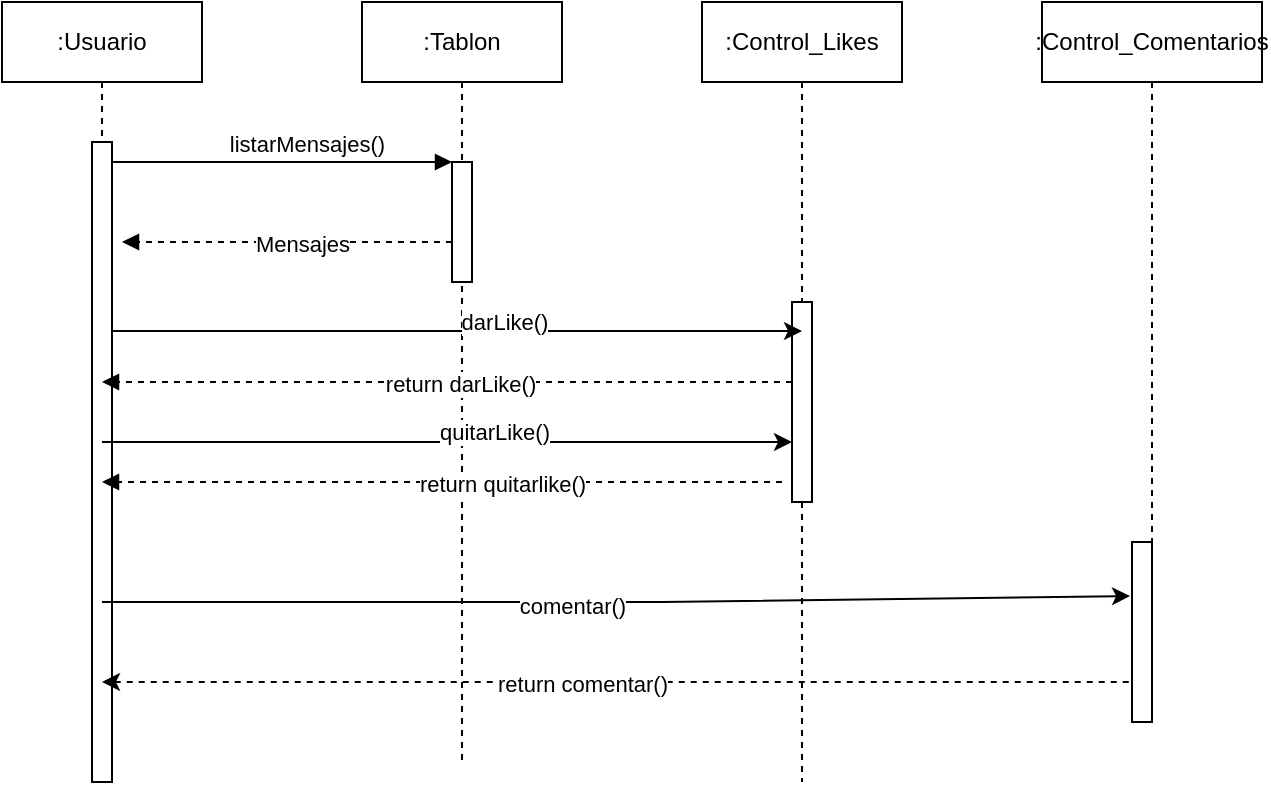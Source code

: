 <mxfile version="21.3.7" type="google">
  <diagram name="Page-1" id="2YBvvXClWsGukQMizWep">
    <mxGraphModel grid="1" page="1" gridSize="10" guides="1" tooltips="1" connect="1" arrows="1" fold="1" pageScale="1" pageWidth="850" pageHeight="1100" math="0" shadow="0">
      <root>
        <mxCell id="0" />
        <mxCell id="1" parent="0" />
        <mxCell id="aM9ryv3xv72pqoxQDRHE-1" value=":Usuario" style="shape=umlLifeline;perimeter=lifelinePerimeter;whiteSpace=wrap;html=1;container=0;dropTarget=0;collapsible=0;recursiveResize=0;outlineConnect=0;portConstraint=eastwest;newEdgeStyle={&quot;edgeStyle&quot;:&quot;elbowEdgeStyle&quot;,&quot;elbow&quot;:&quot;vertical&quot;,&quot;curved&quot;:0,&quot;rounded&quot;:0};" vertex="1" parent="1">
          <mxGeometry x="40" y="40" width="100" height="390" as="geometry" />
        </mxCell>
        <mxCell id="aM9ryv3xv72pqoxQDRHE-2" value="" style="html=1;points=[];perimeter=orthogonalPerimeter;outlineConnect=0;targetShapes=umlLifeline;portConstraint=eastwest;newEdgeStyle={&quot;edgeStyle&quot;:&quot;elbowEdgeStyle&quot;,&quot;elbow&quot;:&quot;vertical&quot;,&quot;curved&quot;:0,&quot;rounded&quot;:0};" vertex="1" parent="aM9ryv3xv72pqoxQDRHE-1">
          <mxGeometry x="45" y="70" width="10" height="320" as="geometry" />
        </mxCell>
        <mxCell id="aM9ryv3xv72pqoxQDRHE-5" value=":Tablon" style="shape=umlLifeline;perimeter=lifelinePerimeter;whiteSpace=wrap;html=1;container=0;dropTarget=0;collapsible=0;recursiveResize=0;outlineConnect=0;portConstraint=eastwest;newEdgeStyle={&quot;edgeStyle&quot;:&quot;elbowEdgeStyle&quot;,&quot;elbow&quot;:&quot;vertical&quot;,&quot;curved&quot;:0,&quot;rounded&quot;:0};" vertex="1" parent="1">
          <mxGeometry x="220" y="40" width="100" height="380" as="geometry" />
        </mxCell>
        <mxCell id="aM9ryv3xv72pqoxQDRHE-6" value="" style="html=1;points=[];perimeter=orthogonalPerimeter;outlineConnect=0;targetShapes=umlLifeline;portConstraint=eastwest;newEdgeStyle={&quot;edgeStyle&quot;:&quot;elbowEdgeStyle&quot;,&quot;elbow&quot;:&quot;vertical&quot;,&quot;curved&quot;:0,&quot;rounded&quot;:0};" vertex="1" parent="aM9ryv3xv72pqoxQDRHE-5">
          <mxGeometry x="45" y="80" width="10" height="60" as="geometry" />
        </mxCell>
        <mxCell id="aM9ryv3xv72pqoxQDRHE-7" value="&lt;span style=&quot;white-space: pre;&quot;&gt;&#x9;&lt;/span&gt;listarMensajes()" style="html=1;verticalAlign=bottom;endArrow=block;edgeStyle=elbowEdgeStyle;elbow=vertical;curved=0;rounded=0;" edge="1" parent="1" source="aM9ryv3xv72pqoxQDRHE-2" target="aM9ryv3xv72pqoxQDRHE-6">
          <mxGeometry relative="1" as="geometry">
            <mxPoint x="195" y="130" as="sourcePoint" />
            <Array as="points">
              <mxPoint x="180" y="120" />
            </Array>
          </mxGeometry>
        </mxCell>
        <mxCell id="aM9ryv3xv72pqoxQDRHE-9" value="Mensajes" style="html=1;verticalAlign=bottom;endArrow=block;edgeStyle=elbowEdgeStyle;elbow=vertical;curved=0;rounded=0;dashed=1;" edge="1" parent="1" source="aM9ryv3xv72pqoxQDRHE-6">
          <mxGeometry x="-0.091" y="10" relative="1" as="geometry">
            <mxPoint x="175" y="160" as="sourcePoint" />
            <Array as="points">
              <mxPoint x="190" y="160" />
            </Array>
            <mxPoint x="100" y="160" as="targetPoint" />
            <mxPoint as="offset" />
          </mxGeometry>
        </mxCell>
        <mxCell id="4AtdyHjOsjerFDnHxbcK-2" value=":Control_Comentarios" style="shape=umlLifeline;perimeter=lifelinePerimeter;whiteSpace=wrap;html=1;container=0;dropTarget=0;collapsible=0;recursiveResize=0;outlineConnect=0;portConstraint=eastwest;newEdgeStyle={&quot;edgeStyle&quot;:&quot;elbowEdgeStyle&quot;,&quot;elbow&quot;:&quot;vertical&quot;,&quot;curved&quot;:0,&quot;rounded&quot;:0};" vertex="1" parent="1">
          <mxGeometry x="560" y="40" width="110" height="360" as="geometry" />
        </mxCell>
        <mxCell id="4AtdyHjOsjerFDnHxbcK-3" value="" style="html=1;points=[];perimeter=orthogonalPerimeter;outlineConnect=0;targetShapes=umlLifeline;portConstraint=eastwest;newEdgeStyle={&quot;edgeStyle&quot;:&quot;elbowEdgeStyle&quot;,&quot;elbow&quot;:&quot;vertical&quot;,&quot;curved&quot;:0,&quot;rounded&quot;:0};" vertex="1" parent="4AtdyHjOsjerFDnHxbcK-2">
          <mxGeometry x="45" y="270" width="10" height="90" as="geometry" />
        </mxCell>
        <mxCell id="4AtdyHjOsjerFDnHxbcK-4" value=":Control_Likes" style="shape=umlLifeline;perimeter=lifelinePerimeter;whiteSpace=wrap;html=1;container=0;dropTarget=0;collapsible=0;recursiveResize=0;outlineConnect=0;portConstraint=eastwest;newEdgeStyle={&quot;edgeStyle&quot;:&quot;elbowEdgeStyle&quot;,&quot;elbow&quot;:&quot;vertical&quot;,&quot;curved&quot;:0,&quot;rounded&quot;:0};" vertex="1" parent="1">
          <mxGeometry x="390" y="40" width="100" height="390" as="geometry" />
        </mxCell>
        <mxCell id="4AtdyHjOsjerFDnHxbcK-5" value="" style="html=1;points=[];perimeter=orthogonalPerimeter;outlineConnect=0;targetShapes=umlLifeline;portConstraint=eastwest;newEdgeStyle={&quot;edgeStyle&quot;:&quot;elbowEdgeStyle&quot;,&quot;elbow&quot;:&quot;vertical&quot;,&quot;curved&quot;:0,&quot;rounded&quot;:0};" vertex="1" parent="4AtdyHjOsjerFDnHxbcK-4">
          <mxGeometry x="45" y="150" width="10" height="100" as="geometry" />
        </mxCell>
        <mxCell id="4AtdyHjOsjerFDnHxbcK-8" value="" style="endArrow=classic;html=1;strokeWidth=1;rounded=0;endFill=1;" edge="1" parent="1">
          <mxGeometry width="50" height="50" relative="1" as="geometry">
            <mxPoint x="90" y="260" as="sourcePoint" />
            <mxPoint x="435" y="260" as="targetPoint" />
          </mxGeometry>
        </mxCell>
        <mxCell id="4AtdyHjOsjerFDnHxbcK-9" value="quitarLike()" style="edgeLabel;html=1;align=center;verticalAlign=middle;resizable=0;points=[];" connectable="0" vertex="1" parent="4AtdyHjOsjerFDnHxbcK-8">
          <mxGeometry x="0.283" y="2" relative="1" as="geometry">
            <mxPoint x="-26" y="-3" as="offset" />
          </mxGeometry>
        </mxCell>
        <mxCell id="4AtdyHjOsjerFDnHxbcK-10" value="return darLike()" style="html=1;verticalAlign=bottom;endArrow=block;edgeStyle=elbowEdgeStyle;elbow=vertical;curved=0;rounded=0;dashed=1;" edge="1" parent="1" source="4AtdyHjOsjerFDnHxbcK-5">
          <mxGeometry x="-0.03" y="10" relative="1" as="geometry">
            <mxPoint x="255" y="230" as="sourcePoint" />
            <Array as="points">
              <mxPoint x="180" y="230" />
            </Array>
            <mxPoint x="90" y="230" as="targetPoint" />
            <mxPoint x="1" as="offset" />
          </mxGeometry>
        </mxCell>
        <mxCell id="4AtdyHjOsjerFDnHxbcK-11" value="return quitarlike()" style="html=1;verticalAlign=bottom;endArrow=block;edgeStyle=elbowEdgeStyle;elbow=vertical;curved=0;rounded=0;dashed=1;" edge="1" parent="1">
          <mxGeometry x="-0.176" y="10" relative="1" as="geometry">
            <mxPoint x="430" y="280" as="sourcePoint" />
            <Array as="points">
              <mxPoint x="180" y="280" />
            </Array>
            <mxPoint x="90" y="280" as="targetPoint" />
            <mxPoint as="offset" />
          </mxGeometry>
        </mxCell>
        <mxCell id="4AtdyHjOsjerFDnHxbcK-12" value="" style="endArrow=classic;html=1;strokeWidth=1;rounded=0;endFill=1;" edge="1" parent="1">
          <mxGeometry width="50" height="50" relative="1" as="geometry">
            <mxPoint x="95" y="204.5" as="sourcePoint" />
            <mxPoint x="440" y="204.5" as="targetPoint" />
          </mxGeometry>
        </mxCell>
        <mxCell id="4AtdyHjOsjerFDnHxbcK-13" value="darLike()" style="edgeLabel;html=1;align=center;verticalAlign=middle;resizable=0;points=[];" connectable="0" vertex="1" parent="4AtdyHjOsjerFDnHxbcK-12">
          <mxGeometry x="0.283" y="2" relative="1" as="geometry">
            <mxPoint x="-26" y="-3" as="offset" />
          </mxGeometry>
        </mxCell>
        <mxCell id="4AtdyHjOsjerFDnHxbcK-14" value="" style="endArrow=classic;html=1;rounded=0;entryX=-0.1;entryY=0.3;entryDx=0;entryDy=0;entryPerimeter=0;endFill=1;" edge="1" parent="1" source="aM9ryv3xv72pqoxQDRHE-1" target="4AtdyHjOsjerFDnHxbcK-3">
          <mxGeometry width="50" height="50" relative="1" as="geometry">
            <mxPoint x="350" y="280" as="sourcePoint" />
            <mxPoint x="400" y="230" as="targetPoint" />
            <Array as="points">
              <mxPoint x="370" y="340" />
            </Array>
          </mxGeometry>
        </mxCell>
        <mxCell id="4AtdyHjOsjerFDnHxbcK-15" value="comentar()" style="edgeLabel;html=1;align=center;verticalAlign=middle;resizable=0;points=[];" connectable="0" vertex="1" parent="4AtdyHjOsjerFDnHxbcK-14">
          <mxGeometry x="-0.088" y="-2" relative="1" as="geometry">
            <mxPoint as="offset" />
          </mxGeometry>
        </mxCell>
        <mxCell id="4AtdyHjOsjerFDnHxbcK-16" value="" style="endArrow=none;html=1;rounded=0;endFill=0;dashed=1;startArrow=classic;startFill=1;" edge="1" parent="1" source="aM9ryv3xv72pqoxQDRHE-1" target="4AtdyHjOsjerFDnHxbcK-3">
          <mxGeometry width="50" height="50" relative="1" as="geometry">
            <mxPoint x="350" y="280" as="sourcePoint" />
            <mxPoint x="590" y="420" as="targetPoint" />
            <Array as="points">
              <mxPoint x="370" y="380" />
            </Array>
          </mxGeometry>
        </mxCell>
        <mxCell id="4AtdyHjOsjerFDnHxbcK-17" value="return comentar()" style="edgeLabel;html=1;align=center;verticalAlign=middle;resizable=0;points=[];" connectable="0" vertex="1" parent="4AtdyHjOsjerFDnHxbcK-16">
          <mxGeometry x="-0.067" y="-1" relative="1" as="geometry">
            <mxPoint as="offset" />
          </mxGeometry>
        </mxCell>
      </root>
    </mxGraphModel>
  </diagram>
</mxfile>
